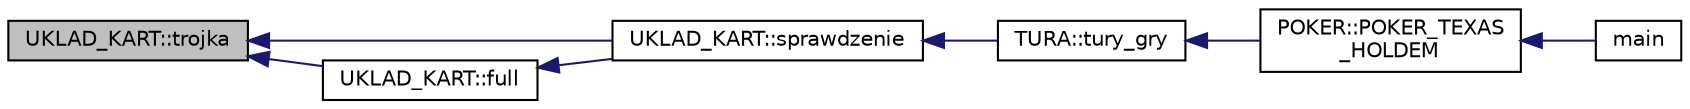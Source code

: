 digraph "UKLAD_KART::trojka"
{
  edge [fontname="Helvetica",fontsize="10",labelfontname="Helvetica",labelfontsize="10"];
  node [fontname="Helvetica",fontsize="10",shape=record];
  rankdir="LR";
  Node106 [label="UKLAD_KART::trojka",height=0.2,width=0.4,color="black", fillcolor="grey75", style="filled", fontcolor="black"];
  Node106 -> Node107 [dir="back",color="midnightblue",fontsize="10",style="solid",fontname="Helvetica"];
  Node107 [label="UKLAD_KART::sprawdzenie",height=0.2,width=0.4,color="black", fillcolor="white", style="filled",URL="$class_u_k_l_a_d___k_a_r_t.html#a6b98dee99632bd00a5e062bfd00c71c8"];
  Node107 -> Node108 [dir="back",color="midnightblue",fontsize="10",style="solid",fontname="Helvetica"];
  Node108 [label="TURA::tury_gry",height=0.2,width=0.4,color="black", fillcolor="white", style="filled",URL="$class_t_u_r_a.html#adaec4e94f17f6cde8b18bed1b2288785"];
  Node108 -> Node109 [dir="back",color="midnightblue",fontsize="10",style="solid",fontname="Helvetica"];
  Node109 [label="POKER::POKER_TEXAS\l_HOLDEM",height=0.2,width=0.4,color="black", fillcolor="white", style="filled",URL="$class_p_o_k_e_r.html#a1d4eb473893f8f365295141db9542078"];
  Node109 -> Node110 [dir="back",color="midnightblue",fontsize="10",style="solid",fontname="Helvetica"];
  Node110 [label="main",height=0.2,width=0.4,color="black", fillcolor="white", style="filled",URL="$_m_a_i_n_8cpp.html#ae66f6b31b5ad750f1fe042a706a4e3d4"];
  Node106 -> Node111 [dir="back",color="midnightblue",fontsize="10",style="solid",fontname="Helvetica"];
  Node111 [label="UKLAD_KART::full",height=0.2,width=0.4,color="black", fillcolor="white", style="filled",URL="$class_u_k_l_a_d___k_a_r_t.html#a70cf45cd7587aa804071367e23dec5be"];
  Node111 -> Node107 [dir="back",color="midnightblue",fontsize="10",style="solid",fontname="Helvetica"];
}
